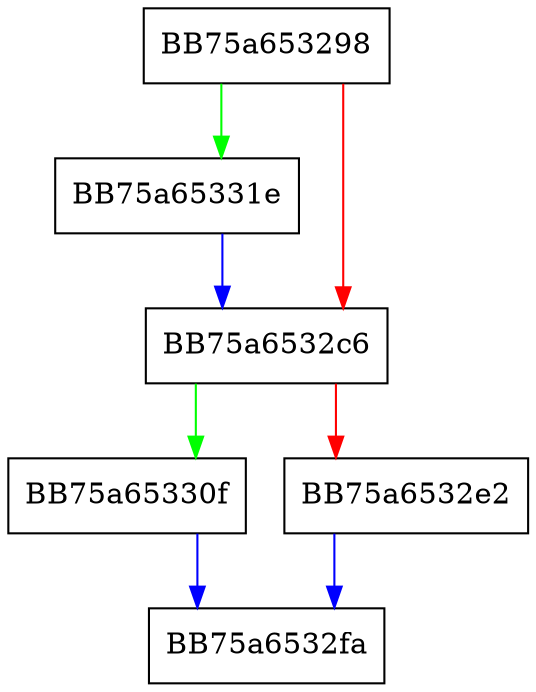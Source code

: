 digraph RegisterRecIDHandler {
  node [shape="box"];
  graph [splines=ortho];
  BB75a653298 -> BB75a65331e [color="green"];
  BB75a653298 -> BB75a6532c6 [color="red"];
  BB75a6532c6 -> BB75a65330f [color="green"];
  BB75a6532c6 -> BB75a6532e2 [color="red"];
  BB75a6532e2 -> BB75a6532fa [color="blue"];
  BB75a65330f -> BB75a6532fa [color="blue"];
  BB75a65331e -> BB75a6532c6 [color="blue"];
}